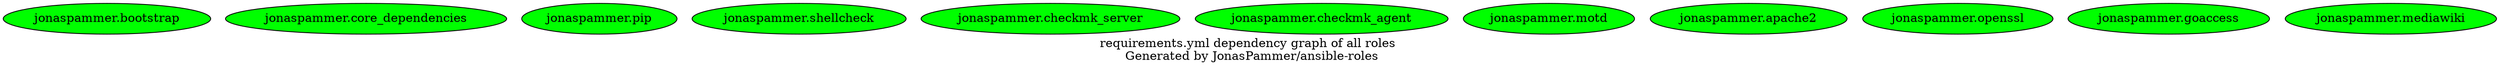 digraph hierarchy {
  label = "requirements.yml dependency graph of all roles \n Generated by JonasPammer/ansible-roles" ;

  {
    "jonaspammer.bootstrap" [fillcolor=green style=filled]
    "jonaspammer.core_dependencies" [fillcolor=green style=filled]
    "jonaspammer.pip" [fillcolor=green style=filled]
    "jonaspammer.shellcheck" [fillcolor=green style=filled]
    "jonaspammer.checkmk_server" [fillcolor=green style=filled]
    "jonaspammer.checkmk_agent" [fillcolor=green style=filled]
    "jonaspammer.motd" [fillcolor=green style=filled]
    "jonaspammer.apache2" [fillcolor=green style=filled]
    "jonaspammer.openssl" [fillcolor=green style=filled]
    "jonaspammer.goaccess" [fillcolor=green style=filled]
    "jonaspammer.mediawiki" [fillcolor=green style=filled]
  }


}